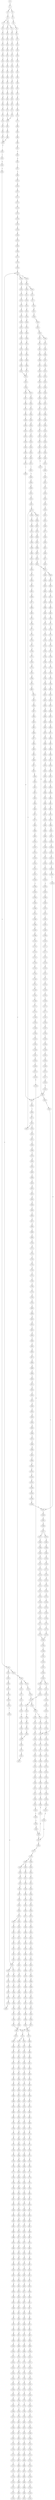 strict digraph  {
	S0 -> S1 [ label = C ];
	S1 -> S2 [ label = T ];
	S1 -> S3 [ label = A ];
	S2 -> S4 [ label = C ];
	S3 -> S5 [ label = C ];
	S4 -> S6 [ label = G ];
	S5 -> S7 [ label = G ];
	S5 -> S8 [ label = C ];
	S6 -> S9 [ label = T ];
	S7 -> S10 [ label = C ];
	S8 -> S11 [ label = C ];
	S8 -> S12 [ label = G ];
	S9 -> S13 [ label = A ];
	S10 -> S14 [ label = T ];
	S11 -> S15 [ label = G ];
	S12 -> S16 [ label = A ];
	S13 -> S17 [ label = C ];
	S14 -> S18 [ label = C ];
	S15 -> S19 [ label = C ];
	S16 -> S20 [ label = T ];
	S17 -> S21 [ label = G ];
	S18 -> S22 [ label = C ];
	S19 -> S23 [ label = C ];
	S20 -> S24 [ label = C ];
	S21 -> S25 [ label = G ];
	S22 -> S26 [ label = G ];
	S23 -> S27 [ label = G ];
	S24 -> S28 [ label = G ];
	S25 -> S29 [ label = C ];
	S26 -> S30 [ label = G ];
	S27 -> S31 [ label = G ];
	S28 -> S32 [ label = G ];
	S29 -> S33 [ label = T ];
	S30 -> S34 [ label = T ];
	S31 -> S35 [ label = T ];
	S32 -> S36 [ label = T ];
	S33 -> S37 [ label = A ];
	S34 -> S38 [ label = T ];
	S35 -> S39 [ label = C ];
	S36 -> S40 [ label = T ];
	S37 -> S41 [ label = C ];
	S38 -> S42 [ label = G ];
	S39 -> S43 [ label = C ];
	S40 -> S44 [ label = C ];
	S41 -> S45 [ label = T ];
	S42 -> S46 [ label = C ];
	S43 -> S47 [ label = C ];
	S44 -> S48 [ label = C ];
	S45 -> S49 [ label = G ];
	S46 -> S50 [ label = A ];
	S47 -> S51 [ label = A ];
	S48 -> S52 [ label = A ];
	S49 -> S53 [ label = G ];
	S50 -> S54 [ label = C ];
	S51 -> S55 [ label = G ];
	S52 -> S56 [ label = G ];
	S53 -> S57 [ label = T ];
	S54 -> S58 [ label = T ];
	S55 -> S59 [ label = T ];
	S56 -> S60 [ label = T ];
	S57 -> S61 [ label = G ];
	S58 -> S62 [ label = G ];
	S59 -> S63 [ label = G ];
	S60 -> S64 [ label = G ];
	S61 -> S65 [ label = C ];
	S62 -> S66 [ label = G ];
	S63 -> S67 [ label = G ];
	S64 -> S68 [ label = G ];
	S65 -> S69 [ label = T ];
	S66 -> S70 [ label = T ];
	S67 -> S71 [ label = T ];
	S68 -> S72 [ label = T ];
	S69 -> S73 [ label = A ];
	S70 -> S74 [ label = C ];
	S71 -> S75 [ label = C ];
	S72 -> S76 [ label = C ];
	S73 -> S77 [ label = C ];
	S74 -> S78 [ label = G ];
	S75 -> S79 [ label = G ];
	S76 -> S79 [ label = G ];
	S77 -> S80 [ label = T ];
	S78 -> S81 [ label = T ];
	S79 -> S82 [ label = T ];
	S80 -> S83 [ label = G ];
	S81 -> S84 [ label = C ];
	S82 -> S85 [ label = C ];
	S83 -> S86 [ label = T ];
	S84 -> S87 [ label = C ];
	S85 -> S88 [ label = C ];
	S86 -> S89 [ label = A ];
	S87 -> S90 [ label = G ];
	S88 -> S90 [ label = G ];
	S89 -> S91 [ label = A ];
	S90 -> S92 [ label = T ];
	S91 -> S93 [ label = C ];
	S92 -> S94 [ label = C ];
	S93 -> S95 [ label = A ];
	S94 -> S96 [ label = A ];
	S95 -> S97 [ label = C ];
	S96 -> S98 [ label = C ];
	S97 -> S99 [ label = A ];
	S98 -> S100 [ label = C ];
	S99 -> S101 [ label = C ];
	S100 -> S102 [ label = C ];
	S100 -> S103 [ label = G ];
	S101 -> S104 [ label = G ];
	S102 -> S105 [ label = T ];
	S103 -> S106 [ label = A ];
	S104 -> S107 [ label = C ];
	S105 -> S108 [ label = G ];
	S106 -> S109 [ label = A ];
	S106 -> S110 [ label = G ];
	S107 -> S111 [ label = T ];
	S108 -> S112 [ label = T ];
	S109 -> S113 [ label = T ];
	S110 -> S114 [ label = T ];
	S111 -> S115 [ label = C ];
	S112 -> S116 [ label = C ];
	S113 -> S117 [ label = C ];
	S114 -> S118 [ label = C ];
	S115 -> S119 [ label = C ];
	S116 -> S120 [ label = C ];
	S117 -> S121 [ label = C ];
	S118 -> S122 [ label = C ];
	S119 -> S123 [ label = T ];
	S120 -> S124 [ label = T ];
	S121 -> S125 [ label = T ];
	S122 -> S126 [ label = A ];
	S122 -> S127 [ label = T ];
	S123 -> S128 [ label = A ];
	S124 -> S129 [ label = T ];
	S125 -> S130 [ label = C ];
	S126 -> S131 [ label = G ];
	S127 -> S132 [ label = C ];
	S128 -> S133 [ label = G ];
	S129 -> S134 [ label = G ];
	S130 -> S135 [ label = G ];
	S131 -> S136 [ label = T ];
	S131 -> S137 [ label = C ];
	S132 -> S138 [ label = G ];
	S133 -> S139 [ label = A ];
	S134 -> S140 [ label = A ];
	S134 -> S141 [ label = T ];
	S135 -> S142 [ label = A ];
	S136 -> S143 [ label = A ];
	S137 -> S144 [ label = T ];
	S138 -> S145 [ label = A ];
	S139 -> S146 [ label = A ];
	S140 -> S147 [ label = A ];
	S141 -> S148 [ label = A ];
	S142 -> S149 [ label = A ];
	S143 -> S150 [ label = G ];
	S144 -> S151 [ label = T ];
	S145 -> S152 [ label = A ];
	S146 -> S153 [ label = C ];
	S147 -> S154 [ label = C ];
	S148 -> S155 [ label = G ];
	S149 -> S156 [ label = C ];
	S150 -> S157 [ label = G ];
	S151 -> S158 [ label = C ];
	S152 -> S159 [ label = C ];
	S153 -> S160 [ label = T ];
	S154 -> S161 [ label = T ];
	S155 -> S162 [ label = G ];
	S156 -> S163 [ label = T ];
	S157 -> S164 [ label = G ];
	S158 -> S165 [ label = A ];
	S159 -> S163 [ label = T ];
	S160 -> S166 [ label = T ];
	S161 -> S167 [ label = T ];
	S162 -> S168 [ label = A ];
	S163 -> S169 [ label = T ];
	S164 -> S170 [ label = T ];
	S165 -> S171 [ label = C ];
	S166 -> S172 [ label = C ];
	S167 -> S173 [ label = C ];
	S168 -> S174 [ label = G ];
	S169 -> S175 [ label = C ];
	S170 -> S176 [ label = C ];
	S171 -> S177 [ label = G ];
	S172 -> S178 [ label = A ];
	S173 -> S179 [ label = A ];
	S174 -> S180 [ label = A ];
	S175 -> S181 [ label = A ];
	S176 -> S182 [ label = A ];
	S177 -> S183 [ label = C ];
	S178 -> S184 [ label = A ];
	S179 -> S185 [ label = A ];
	S180 -> S186 [ label = G ];
	S181 -> S187 [ label = A ];
	S182 -> S188 [ label = C ];
	S183 -> S189 [ label = C ];
	S184 -> S190 [ label = C ];
	S185 -> S190 [ label = C ];
	S186 -> S191 [ label = G ];
	S187 -> S190 [ label = C ];
	S188 -> S192 [ label = T ];
	S189 -> S193 [ label = C ];
	S190 -> S194 [ label = C ];
	S190 -> S195 [ label = T ];
	S191 -> S196 [ label = T ];
	S192 -> S197 [ label = C ];
	S193 -> S198 [ label = T ];
	S194 -> S199 [ label = G ];
	S195 -> S200 [ label = G ];
	S196 -> S201 [ label = C ];
	S197 -> S202 [ label = G ];
	S198 -> S203 [ label = T ];
	S199 -> S204 [ label = G ];
	S200 -> S205 [ label = G ];
	S200 -> S206 [ label = C ];
	S201 -> S207 [ label = C ];
	S202 -> S208 [ label = C ];
	S203 -> S209 [ label = C ];
	S204 -> S210 [ label = C ];
	S205 -> S211 [ label = C ];
	S206 -> S212 [ label = C ];
	S207 -> S213 [ label = C ];
	S208 -> S214 [ label = T ];
	S209 -> S215 [ label = A ];
	S210 -> S216 [ label = C ];
	S211 -> S217 [ label = C ];
	S212 -> S218 [ label = C ];
	S213 -> S219 [ label = A ];
	S213 -> S220 [ label = G ];
	S214 -> S221 [ label = T ];
	S215 -> S222 [ label = T ];
	S216 -> S223 [ label = C ];
	S217 -> S224 [ label = C ];
	S218 -> S225 [ label = T ];
	S219 -> S226 [ label = G ];
	S220 -> S227 [ label = G ];
	S221 -> S228 [ label = C ];
	S222 -> S229 [ label = C ];
	S223 -> S230 [ label = A ];
	S224 -> S231 [ label = A ];
	S225 -> S232 [ label = A ];
	S226 -> S233 [ label = A ];
	S227 -> S234 [ label = A ];
	S228 -> S235 [ label = A ];
	S229 -> S236 [ label = C ];
	S230 -> S237 [ label = G ];
	S231 -> S238 [ label = G ];
	S232 -> S239 [ label = G ];
	S233 -> S240 [ label = G ];
	S234 -> S241 [ label = G ];
	S235 -> S242 [ label = T ];
	S236 -> S243 [ label = A ];
	S237 -> S244 [ label = T ];
	S238 -> S245 [ label = G ];
	S239 -> S246 [ label = G ];
	S240 -> S247 [ label = C ];
	S241 -> S248 [ label = G ];
	S242 -> S249 [ label = C ];
	S243 -> S250 [ label = G ];
	S244 -> S251 [ label = T ];
	S245 -> S252 [ label = T ];
	S246 -> S253 [ label = T ];
	S247 -> S254 [ label = C ];
	S248 -> S255 [ label = C ];
	S249 -> S256 [ label = C ];
	S250 -> S257 [ label = A ];
	S251 -> S258 [ label = G ];
	S252 -> S259 [ label = G ];
	S253 -> S260 [ label = G ];
	S254 -> S261 [ label = A ];
	S255 -> S262 [ label = G ];
	S256 -> S263 [ label = A ];
	S257 -> S264 [ label = A ];
	S258 -> S265 [ label = T ];
	S259 -> S266 [ label = C ];
	S259 -> S267 [ label = G ];
	S260 -> S268 [ label = T ];
	S261 -> S269 [ label = C ];
	S262 -> S270 [ label = T ];
	S263 -> S250 [ label = G ];
	S264 -> S271 [ label = C ];
	S265 -> S272 [ label = G ];
	S266 -> S273 [ label = G ];
	S267 -> S274 [ label = G ];
	S268 -> S275 [ label = G ];
	S269 -> S276 [ label = G ];
	S270 -> S277 [ label = G ];
	S271 -> S278 [ label = C ];
	S272 -> S279 [ label = C ];
	S273 -> S280 [ label = C ];
	S274 -> S281 [ label = C ];
	S275 -> S282 [ label = C ];
	S276 -> S283 [ label = G ];
	S277 -> S284 [ label = G ];
	S278 -> S285 [ label = A ];
	S278 -> S286 [ label = G ];
	S279 -> S287 [ label = G ];
	S280 -> S288 [ label = G ];
	S281 -> S289 [ label = T ];
	S282 -> S290 [ label = G ];
	S283 -> S291 [ label = T ];
	S284 -> S292 [ label = T ];
	S285 -> S293 [ label = G ];
	S285 -> S294 [ label = C ];
	S286 -> S295 [ label = G ];
	S287 -> S296 [ label = T ];
	S288 -> S297 [ label = T ];
	S289 -> S298 [ label = T ];
	S290 -> S299 [ label = T ];
	S291 -> S300 [ label = T ];
	S292 -> S301 [ label = A ];
	S293 -> S302 [ label = A ];
	S294 -> S303 [ label = C ];
	S295 -> S304 [ label = A ];
	S296 -> S305 [ label = C ];
	S297 -> S306 [ label = C ];
	S298 -> S307 [ label = C ];
	S299 -> S308 [ label = C ];
	S300 -> S309 [ label = A ];
	S301 -> S310 [ label = T ];
	S302 -> S311 [ label = C ];
	S303 -> S312 [ label = A ];
	S304 -> S313 [ label = C ];
	S305 -> S314 [ label = G ];
	S306 -> S315 [ label = G ];
	S307 -> S316 [ label = G ];
	S308 -> S317 [ label = G ];
	S309 -> S318 [ label = C ];
	S310 -> S319 [ label = G ];
	S311 -> S320 [ label = T ];
	S312 -> S321 [ label = C ];
	S313 -> S322 [ label = G ];
	S314 -> S323 [ label = A ];
	S315 -> S324 [ label = T ];
	S316 -> S325 [ label = A ];
	S317 -> S323 [ label = A ];
	S318 -> S326 [ label = T ];
	S319 -> S327 [ label = A ];
	S320 -> S328 [ label = C ];
	S321 -> S329 [ label = C ];
	S322 -> S330 [ label = C ];
	S323 -> S331 [ label = A ];
	S324 -> S332 [ label = G ];
	S325 -> S333 [ label = A ];
	S326 -> S334 [ label = G ];
	S327 -> S335 [ label = G ];
	S328 -> S336 [ label = C ];
	S329 -> S337 [ label = C ];
	S330 -> S338 [ label = C ];
	S331 -> S339 [ label = C ];
	S332 -> S340 [ label = C ];
	S333 -> S341 [ label = C ];
	S334 -> S342 [ label = C ];
	S335 -> S343 [ label = C ];
	S336 -> S344 [ label = C ];
	S337 -> S345 [ label = C ];
	S338 -> S346 [ label = C ];
	S339 -> S347 [ label = C ];
	S339 -> S348 [ label = A ];
	S340 -> S349 [ label = A ];
	S341 -> S350 [ label = A ];
	S342 -> S351 [ label = A ];
	S343 -> S352 [ label = G ];
	S344 -> S353 [ label = A ];
	S345 -> S354 [ label = T ];
	S346 -> S355 [ label = A ];
	S347 -> S356 [ label = T ];
	S348 -> S357 [ label = C ];
	S349 -> S358 [ label = T ];
	S350 -> S359 [ label = C ];
	S351 -> S360 [ label = G ];
	S352 -> S361 [ label = G ];
	S353 -> S362 [ label = T ];
	S354 -> S363 [ label = T ];
	S355 -> S364 [ label = T ];
	S356 -> S365 [ label = T ];
	S357 -> S366 [ label = C ];
	S358 -> S367 [ label = C ];
	S359 -> S368 [ label = G ];
	S360 -> S369 [ label = A ];
	S361 -> S370 [ label = T ];
	S362 -> S371 [ label = C ];
	S363 -> S372 [ label = C ];
	S364 -> S373 [ label = C ];
	S365 -> S374 [ label = C ];
	S366 -> S375 [ label = C ];
	S367 -> S376 [ label = C ];
	S368 -> S377 [ label = C ];
	S369 -> S378 [ label = C ];
	S370 -> S379 [ label = C ];
	S371 -> S380 [ label = T ];
	S372 -> S381 [ label = C ];
	S372 -> S382 [ label = G ];
	S373 -> S383 [ label = G ];
	S374 -> S384 [ label = G ];
	S375 -> S385 [ label = G ];
	S376 -> S386 [ label = G ];
	S377 -> S387 [ label = G ];
	S378 -> S388 [ label = G ];
	S379 -> S389 [ label = G ];
	S380 -> S390 [ label = G ];
	S381 -> S391 [ label = T ];
	S382 -> S392 [ label = A ];
	S383 -> S393 [ label = T ];
	S384 -> S394 [ label = T ];
	S385 -> S395 [ label = T ];
	S386 -> S396 [ label = C ];
	S387 -> S397 [ label = C ];
	S388 -> S398 [ label = G ];
	S389 -> S399 [ label = C ];
	S390 -> S400 [ label = C ];
	S391 -> S401 [ label = G ];
	S392 -> S402 [ label = T ];
	S393 -> S403 [ label = C ];
	S394 -> S404 [ label = A ];
	S395 -> S405 [ label = A ];
	S396 -> S406 [ label = A ];
	S397 -> S407 [ label = A ];
	S398 -> S408 [ label = A ];
	S399 -> S409 [ label = A ];
	S400 -> S410 [ label = C ];
	S401 -> S411 [ label = T ];
	S402 -> S412 [ label = C ];
	S403 -> S413 [ label = C ];
	S404 -> S414 [ label = C ];
	S405 -> S415 [ label = C ];
	S406 -> S416 [ label = C ];
	S407 -> S417 [ label = C ];
	S408 -> S418 [ label = C ];
	S409 -> S419 [ label = C ];
	S410 -> S420 [ label = A ];
	S411 -> S421 [ label = C ];
	S412 -> S422 [ label = G ];
	S413 -> S423 [ label = T ];
	S414 -> S424 [ label = T ];
	S415 -> S425 [ label = G ];
	S416 -> S426 [ label = G ];
	S417 -> S427 [ label = G ];
	S418 -> S428 [ label = A ];
	S419 -> S429 [ label = G ];
	S420 -> S430 [ label = G ];
	S421 -> S431 [ label = C ];
	S422 -> S432 [ label = T ];
	S423 -> S433 [ label = C ];
	S424 -> S434 [ label = T ];
	S425 -> S435 [ label = T ];
	S426 -> S436 [ label = T ];
	S427 -> S437 [ label = T ];
	S428 -> S438 [ label = C ];
	S429 -> S439 [ label = C ];
	S430 -> S440 [ label = T ];
	S431 -> S441 [ label = T ];
	S432 -> S442 [ label = T ];
	S433 -> S443 [ label = T ];
	S434 -> S444 [ label = C ];
	S435 -> S445 [ label = C ];
	S436 -> S446 [ label = C ];
	S437 -> S447 [ label = C ];
	S438 -> S448 [ label = A ];
	S439 -> S449 [ label = G ];
	S440 -> S450 [ label = C ];
	S441 -> S451 [ label = T ];
	S442 -> S452 [ label = T ];
	S443 -> S453 [ label = T ];
	S444 -> S454 [ label = A ];
	S445 -> S455 [ label = C ];
	S446 -> S456 [ label = G ];
	S447 -> S457 [ label = C ];
	S448 -> S458 [ label = C ];
	S449 -> S459 [ label = C ];
	S450 -> S460 [ label = G ];
	S451 -> S134 [ label = G ];
	S452 -> S461 [ label = G ];
	S453 -> S462 [ label = C ];
	S454 -> S463 [ label = A ];
	S455 -> S464 [ label = A ];
	S456 -> S465 [ label = A ];
	S457 -> S466 [ label = A ];
	S458 -> S467 [ label = C ];
	S459 -> S468 [ label = G ];
	S460 -> S469 [ label = T ];
	S461 -> S470 [ label = T ];
	S462 -> S471 [ label = T ];
	S463 -> S472 [ label = G ];
	S464 -> S473 [ label = G ];
	S465 -> S474 [ label = G ];
	S466 -> S475 [ label = G ];
	S467 -> S476 [ label = T ];
	S468 -> S477 [ label = G ];
	S469 -> S478 [ label = A ];
	S470 -> S479 [ label = A ];
	S471 -> S480 [ label = C ];
	S472 -> S481 [ label = C ];
	S473 -> S482 [ label = C ];
	S474 -> S483 [ label = C ];
	S475 -> S484 [ label = C ];
	S476 -> S485 [ label = C ];
	S477 -> S486 [ label = C ];
	S478 -> S487 [ label = A ];
	S479 -> S488 [ label = G ];
	S480 -> S489 [ label = G ];
	S481 -> S490 [ label = G ];
	S482 -> S491 [ label = G ];
	S483 -> S492 [ label = G ];
	S484 -> S493 [ label = T ];
	S484 -> S491 [ label = G ];
	S485 -> S494 [ label = T ];
	S486 -> S495 [ label = T ];
	S487 -> S496 [ label = G ];
	S488 -> S497 [ label = G ];
	S489 -> S498 [ label = G ];
	S490 -> S499 [ label = A ];
	S491 -> S500 [ label = A ];
	S492 -> S501 [ label = A ];
	S493 -> S502 [ label = T ];
	S494 -> S503 [ label = A ];
	S495 -> S504 [ label = G ];
	S496 -> S505 [ label = A ];
	S497 -> S506 [ label = A ];
	S498 -> S507 [ label = A ];
	S499 -> S508 [ label = G ];
	S500 -> S509 [ label = G ];
	S501 -> S510 [ label = G ];
	S502 -> S158 [ label = C ];
	S503 -> S511 [ label = G ];
	S504 -> S512 [ label = G ];
	S505 -> S513 [ label = C ];
	S506 -> S514 [ label = A ];
	S507 -> S515 [ label = G ];
	S508 -> S516 [ label = T ];
	S509 -> S517 [ label = T ];
	S510 -> S518 [ label = T ];
	S511 -> S519 [ label = A ];
	S512 -> S520 [ label = A ];
	S513 -> S521 [ label = G ];
	S514 -> S522 [ label = A ];
	S515 -> S523 [ label = A ];
	S516 -> S524 [ label = C ];
	S517 -> S525 [ label = C ];
	S518 -> S526 [ label = C ];
	S519 -> S527 [ label = A ];
	S520 -> S528 [ label = A ];
	S521 -> S529 [ label = G ];
	S522 -> S530 [ label = G ];
	S523 -> S531 [ label = G ];
	S524 -> S532 [ label = C ];
	S525 -> S533 [ label = C ];
	S525 -> S534 [ label = T ];
	S526 -> S535 [ label = G ];
	S527 -> S536 [ label = C ];
	S528 -> S537 [ label = T ];
	S529 -> S538 [ label = C ];
	S530 -> S539 [ label = G ];
	S531 -> S540 [ label = G ];
	S532 -> S541 [ label = C ];
	S533 -> S541 [ label = C ];
	S534 -> S542 [ label = C ];
	S535 -> S543 [ label = A ];
	S536 -> S544 [ label = G ];
	S537 -> S545 [ label = G ];
	S538 -> S546 [ label = T ];
	S539 -> S547 [ label = T ];
	S540 -> S548 [ label = T ];
	S541 -> S549 [ label = T ];
	S541 -> S550 [ label = G ];
	S542 -> S551 [ label = G ];
	S543 -> S552 [ label = A ];
	S544 -> S553 [ label = A ];
	S545 -> S554 [ label = G ];
	S546 -> S555 [ label = C ];
	S547 -> S556 [ label = C ];
	S548 -> S557 [ label = C ];
	S549 -> S558 [ label = C ];
	S550 -> S559 [ label = C ];
	S551 -> S560 [ label = T ];
	S552 -> S561 [ label = C ];
	S553 -> S562 [ label = G ];
	S554 -> S563 [ label = G ];
	S555 -> S564 [ label = T ];
	S556 -> S565 [ label = C ];
	S557 -> S207 [ label = C ];
	S558 -> S566 [ label = C ];
	S559 -> S567 [ label = C ];
	S560 -> S568 [ label = C ];
	S561 -> S569 [ label = C ];
	S562 -> S570 [ label = G ];
	S563 -> S571 [ label = G ];
	S564 -> S572 [ label = C ];
	S565 -> S573 [ label = C ];
	S566 -> S574 [ label = G ];
	S567 -> S575 [ label = T ];
	S568 -> S576 [ label = T ];
	S569 -> S577 [ label = T ];
	S570 -> S578 [ label = T ];
	S571 -> S579 [ label = T ];
	S572 -> S580 [ label = G ];
	S573 -> S581 [ label = G ];
	S574 -> S582 [ label = G ];
	S575 -> S583 [ label = G ];
	S576 -> S584 [ label = G ];
	S577 -> S585 [ label = G ];
	S578 -> S586 [ label = G ];
	S579 -> S587 [ label = C ];
	S580 -> S588 [ label = A ];
	S581 -> S589 [ label = A ];
	S582 -> S590 [ label = T ];
	S583 -> S591 [ label = T ];
	S584 -> S592 [ label = T ];
	S585 -> S593 [ label = T ];
	S586 -> S594 [ label = T ];
	S587 -> S595 [ label = C ];
	S588 -> S596 [ label = A ];
	S589 -> S597 [ label = A ];
	S590 -> S598 [ label = C ];
	S591 -> S599 [ label = C ];
	S592 -> S600 [ label = T ];
	S593 -> S601 [ label = C ];
	S594 -> S602 [ label = C ];
	S595 -> S603 [ label = G ];
	S596 -> S604 [ label = G ];
	S597 -> S605 [ label = G ];
	S598 -> S606 [ label = T ];
	S599 -> S607 [ label = G ];
	S600 -> S608 [ label = C ];
	S601 -> S609 [ label = G ];
	S602 -> S610 [ label = C ];
	S603 -> S611 [ label = C ];
	S604 -> S612 [ label = T ];
	S605 -> S613 [ label = T ];
	S606 -> S614 [ label = G ];
	S607 -> S615 [ label = C ];
	S608 -> S616 [ label = C ];
	S609 -> S617 [ label = C ];
	S610 -> S618 [ label = C ];
	S611 -> S619 [ label = C ];
	S612 -> S620 [ label = C ];
	S613 -> S621 [ label = C ];
	S614 -> S622 [ label = G ];
	S615 -> S623 [ label = G ];
	S616 -> S624 [ label = G ];
	S617 -> S625 [ label = G ];
	S618 -> S626 [ label = T ];
	S619 -> S627 [ label = G ];
	S620 -> S628 [ label = G ];
	S621 -> S629 [ label = G ];
	S622 -> S630 [ label = A ];
	S623 -> S631 [ label = C ];
	S624 -> S632 [ label = T ];
	S625 -> S631 [ label = C ];
	S626 -> S633 [ label = G ];
	S627 -> S634 [ label = G ];
	S628 -> S635 [ label = C ];
	S629 -> S636 [ label = A ];
	S630 -> S637 [ label = G ];
	S631 -> S638 [ label = G ];
	S631 -> S639 [ label = A ];
	S632 -> S640 [ label = G ];
	S633 -> S641 [ label = T ];
	S634 -> S642 [ label = A ];
	S635 -> S643 [ label = G ];
	S636 -> S644 [ label = G ];
	S637 -> S645 [ label = G ];
	S638 -> S646 [ label = A ];
	S639 -> S647 [ label = A ];
	S640 -> S648 [ label = G ];
	S641 -> S649 [ label = C ];
	S642 -> S650 [ label = A ];
	S643 -> S651 [ label = G ];
	S644 -> S652 [ label = G ];
	S645 -> S653 [ label = G ];
	S646 -> S654 [ label = G ];
	S647 -> S655 [ label = C ];
	S648 -> S656 [ label = C ];
	S649 -> S657 [ label = C ];
	S650 -> S658 [ label = C ];
	S651 -> S659 [ label = C ];
	S652 -> S660 [ label = T ];
	S653 -> S661 [ label = T ];
	S654 -> S662 [ label = C ];
	S655 -> S663 [ label = C ];
	S656 -> S664 [ label = C ];
	S657 -> S665 [ label = T ];
	S658 -> S666 [ label = T ];
	S659 -> S667 [ label = T ];
	S660 -> S668 [ label = A ];
	S661 -> S669 [ label = G ];
	S662 -> S670 [ label = A ];
	S663 -> S671 [ label = C ];
	S664 -> S672 [ label = C ];
	S665 -> S673 [ label = A ];
	S666 -> S674 [ label = G ];
	S667 -> S675 [ label = A ];
	S668 -> S676 [ label = T ];
	S669 -> S677 [ label = T ];
	S670 -> S678 [ label = G ];
	S671 -> S679 [ label = G ];
	S672 -> S680 [ label = G ];
	S673 -> S681 [ label = C ];
	S674 -> S682 [ label = C ];
	S675 -> S683 [ label = T ];
	S676 -> S684 [ label = A ];
	S677 -> S685 [ label = T ];
	S678 -> S686 [ label = T ];
	S679 -> S687 [ label = T ];
	S680 -> S688 [ label = T ];
	S681 -> S689 [ label = T ];
	S682 -> S690 [ label = A ];
	S683 -> S691 [ label = A ];
	S684 -> S692 [ label = A ];
	S685 -> S693 [ label = C ];
	S686 -> S694 [ label = G ];
	S687 -> S695 [ label = A ];
	S688 -> S696 [ label = C ];
	S689 -> S697 [ label = A ];
	S690 -> S698 [ label = A ];
	S691 -> S699 [ label = G ];
	S692 -> S700 [ label = G ];
	S693 -> S701 [ label = C ];
	S694 -> S702 [ label = C ];
	S695 -> S703 [ label = C ];
	S696 -> S704 [ label = C ];
	S697 -> S705 [ label = C ];
	S698 -> S706 [ label = C ];
	S699 -> S707 [ label = T ];
	S700 -> S708 [ label = T ];
	S701 -> S709 [ label = A ];
	S702 -> S710 [ label = A ];
	S703 -> S711 [ label = A ];
	S704 -> S712 [ label = A ];
	S705 -> S713 [ label = C ];
	S706 -> S714 [ label = C ];
	S707 -> S715 [ label = A ];
	S708 -> S716 [ label = C ];
	S709 -> S717 [ label = G ];
	S710 -> S718 [ label = A ];
	S711 -> S719 [ label = G ];
	S712 -> S720 [ label = G ];
	S713 -> S721 [ label = A ];
	S714 -> S722 [ label = A ];
	S715 -> S723 [ label = G ];
	S716 -> S724 [ label = G ];
	S717 -> S725 [ label = C ];
	S718 -> S726 [ label = C ];
	S719 -> S727 [ label = C ];
	S720 -> S728 [ label = T ];
	S721 -> S729 [ label = G ];
	S722 -> S730 [ label = G ];
	S723 -> S731 [ label = C ];
	S724 -> S732 [ label = T ];
	S725 -> S733 [ label = A ];
	S726 -> S734 [ label = A ];
	S727 -> S735 [ label = A ];
	S728 -> S736 [ label = A ];
	S729 -> S737 [ label = G ];
	S730 -> S738 [ label = A ];
	S731 -> S739 [ label = C ];
	S732 -> S740 [ label = G ];
	S733 -> S741 [ label = G ];
	S734 -> S742 [ label = G ];
	S735 -> S743 [ label = G ];
	S736 -> S744 [ label = G ];
	S737 -> S745 [ label = A ];
	S738 -> S746 [ label = A ];
	S739 -> S747 [ label = G ];
	S740 -> S748 [ label = G ];
	S741 -> S749 [ label = A ];
	S742 -> S750 [ label = C ];
	S743 -> S751 [ label = G ];
	S744 -> S752 [ label = C ];
	S745 -> S753 [ label = G ];
	S746 -> S754 [ label = C ];
	S747 -> S755 [ label = A ];
	S748 -> S756 [ label = T ];
	S749 -> S757 [ label = T ];
	S750 -> S758 [ label = T ];
	S751 -> S759 [ label = T ];
	S752 -> S760 [ label = T ];
	S753 -> S761 [ label = A ];
	S754 -> S762 [ label = A ];
	S755 -> S763 [ label = A ];
	S756 -> S764 [ label = A ];
	S757 -> S765 [ label = A ];
	S758 -> S766 [ label = A ];
	S759 -> S767 [ label = G ];
	S760 -> S768 [ label = C ];
	S761 -> S769 [ label = G ];
	S762 -> S770 [ label = G ];
	S763 -> S771 [ label = A ];
	S764 -> S772 [ label = C ];
	S765 -> S773 [ label = A ];
	S766 -> S774 [ label = C ];
	S767 -> S775 [ label = C ];
	S768 -> S776 [ label = C ];
	S769 -> S777 [ label = T ];
	S770 -> S778 [ label = C ];
	S771 -> S779 [ label = C ];
	S772 -> S780 [ label = C ];
	S773 -> S781 [ label = A ];
	S774 -> S782 [ label = G ];
	S775 -> S783 [ label = A ];
	S776 -> S784 [ label = A ];
	S777 -> S785 [ label = C ];
	S778 -> S786 [ label = C ];
	S779 -> S787 [ label = C ];
	S780 -> S788 [ label = G ];
	S781 -> S789 [ label = A ];
	S782 -> S790 [ label = A ];
	S783 -> S791 [ label = C ];
	S784 -> S792 [ label = C ];
	S785 -> S793 [ label = A ];
	S786 -> S794 [ label = G ];
	S787 -> S795 [ label = C ];
	S788 -> S796 [ label = G ];
	S789 -> S797 [ label = A ];
	S790 -> S798 [ label = G ];
	S791 -> S799 [ label = G ];
	S792 -> S800 [ label = C ];
	S793 -> S801 [ label = G ];
	S794 -> S802 [ label = T ];
	S795 -> S803 [ label = C ];
	S796 -> S804 [ label = T ];
	S797 -> S805 [ label = C ];
	S798 -> S806 [ label = A ];
	S799 -> S807 [ label = C ];
	S800 -> S808 [ label = G ];
	S801 -> S809 [ label = G ];
	S802 -> S810 [ label = C ];
	S803 -> S811 [ label = G ];
	S804 -> S812 [ label = G ];
	S805 -> S813 [ label = T ];
	S806 -> S814 [ label = A ];
	S807 -> S815 [ label = G ];
	S808 -> S816 [ label = G ];
	S809 -> S817 [ label = A ];
	S810 -> S818 [ label = C ];
	S811 -> S819 [ label = A ];
	S812 -> S820 [ label = G ];
	S813 -> S821 [ label = T ];
	S814 -> S822 [ label = C ];
	S815 -> S823 [ label = G ];
	S816 -> S824 [ label = A ];
	S817 -> S825 [ label = C ];
	S818 -> S826 [ label = T ];
	S819 -> S827 [ label = C ];
	S820 -> S828 [ label = T ];
	S821 -> S829 [ label = T ];
	S822 -> S830 [ label = T ];
	S823 -> S831 [ label = T ];
	S824 -> S832 [ label = C ];
	S825 -> S833 [ label = C ];
	S826 -> S834 [ label = C ];
	S827 -> S835 [ label = T ];
	S828 -> S836 [ label = T ];
	S829 -> S837 [ label = G ];
	S830 -> S838 [ label = G ];
	S831 -> S839 [ label = G ];
	S832 -> S840 [ label = G ];
	S833 -> S841 [ label = A ];
	S834 -> S842 [ label = T ];
	S835 -> S843 [ label = A ];
	S836 -> S844 [ label = A ];
	S837 -> S845 [ label = C ];
	S838 -> S846 [ label = G ];
	S839 -> S847 [ label = C ];
	S840 -> S848 [ label = T ];
	S841 -> S849 [ label = G ];
	S842 -> S850 [ label = G ];
	S843 -> S851 [ label = G ];
	S844 -> S852 [ label = G ];
	S845 -> S853 [ label = C ];
	S846 -> S854 [ label = C ];
	S847 -> S855 [ label = C ];
	S848 -> S856 [ label = C ];
	S849 -> S857 [ label = T ];
	S850 -> S858 [ label = T ];
	S851 -> S859 [ label = A ];
	S852 -> S860 [ label = A ];
	S853 -> S861 [ label = G ];
	S854 -> S862 [ label = G ];
	S855 -> S863 [ label = G ];
	S856 -> S864 [ label = G ];
	S857 -> S865 [ label = C ];
	S858 -> S866 [ label = C ];
	S859 -> S867 [ label = A ];
	S860 -> S868 [ label = A ];
	S861 -> S869 [ label = T ];
	S862 -> S870 [ label = C ];
	S863 -> S871 [ label = C ];
	S864 -> S872 [ label = T ];
	S865 -> S873 [ label = T ];
	S866 -> S874 [ label = G ];
	S867 -> S875 [ label = T ];
	S868 -> S876 [ label = G ];
	S869 -> S877 [ label = A ];
	S870 -> S878 [ label = A ];
	S871 -> S879 [ label = A ];
	S872 -> S880 [ label = G ];
	S873 -> S881 [ label = C ];
	S874 -> S882 [ label = T ];
	S875 -> S883 [ label = C ];
	S876 -> S884 [ label = G ];
	S877 -> S885 [ label = G ];
	S878 -> S886 [ label = G ];
	S879 -> S887 [ label = A ];
	S880 -> S888 [ label = A ];
	S881 -> S889 [ label = T ];
	S882 -> S890 [ label = G ];
	S883 -> S891 [ label = G ];
	S884 -> S892 [ label = G ];
	S885 -> S893 [ label = C ];
	S886 -> S894 [ label = C ];
	S887 -> S895 [ label = C ];
	S888 -> S896 [ label = C ];
	S889 -> S897 [ label = G ];
	S890 -> S898 [ label = G ];
	S891 -> S899 [ label = G ];
	S892 -> S900 [ label = G ];
	S893 -> S901 [ label = C ];
	S894 -> S902 [ label = G ];
	S895 -> S903 [ label = C ];
	S896 -> S904 [ label = C ];
	S897 -> S905 [ label = T ];
	S898 -> S906 [ label = T ];
	S899 -> S907 [ label = G ];
	S900 -> S908 [ label = G ];
	S901 -> S909 [ label = G ];
	S902 -> S910 [ label = G ];
	S903 -> S911 [ label = A ];
	S904 -> S912 [ label = G ];
	S905 -> S913 [ label = A ];
	S906 -> S914 [ label = A ];
	S907 -> S915 [ label = T ];
	S908 -> S916 [ label = T ];
	S909 -> S917 [ label = G ];
	S910 -> S918 [ label = G ];
	S911 -> S919 [ label = G ];
	S912 -> S920 [ label = G ];
	S915 -> S921 [ label = A ];
	S916 -> S922 [ label = C ];
	S917 -> S923 [ label = T ];
	S918 -> S924 [ label = T ];
	S919 -> S925 [ label = T ];
	S920 -> S926 [ label = T ];
	S921 -> S927 [ label = T ];
	S922 -> S928 [ label = C ];
	S923 -> S929 [ label = G ];
	S924 -> S930 [ label = G ];
	S925 -> S931 [ label = C ];
	S926 -> S932 [ label = C ];
	S927 -> S933 [ label = C ];
	S928 -> S934 [ label = G ];
	S929 -> S935 [ label = A ];
	S930 -> S936 [ label = C ];
	S931 -> S937 [ label = G ];
	S932 -> S938 [ label = G ];
	S933 -> S939 [ label = C ];
	S934 -> S940 [ label = T ];
	S935 -> S941 [ label = C ];
	S936 -> S942 [ label = C ];
	S937 -> S943 [ label = C ];
	S938 -> S944 [ label = C ];
	S939 -> S945 [ label = C ];
	S940 -> S946 [ label = C ];
	S941 -> S947 [ label = G ];
	S942 -> S948 [ label = G ];
	S943 -> S949 [ label = G ];
	S944 -> S950 [ label = G ];
	S945 -> S951 [ label = G ];
	S946 -> S952 [ label = G ];
	S947 -> S953 [ label = T ];
	S948 -> S954 [ label = C ];
	S949 -> S955 [ label = C ];
	S950 -> S956 [ label = T ];
	S951 -> S957 [ label = A ];
	S952 -> S958 [ label = G ];
	S953 -> S959 [ label = G ];
	S954 -> S960 [ label = C ];
	S955 -> S961 [ label = A ];
	S956 -> S962 [ label = A ];
	S957 -> S963 [ label = A ];
	S958 -> S964 [ label = A ];
	S959 -> S965 [ label = G ];
	S960 -> S966 [ label = G ];
	S961 -> S967 [ label = G ];
	S962 -> S968 [ label = G ];
	S963 -> S969 [ label = A ];
	S964 -> S970 [ label = A ];
	S965 -> S971 [ label = G ];
	S966 -> S972 [ label = G ];
	S967 -> S973 [ label = C ];
	S968 -> S974 [ label = C ];
	S969 -> S975 [ label = G ];
	S970 -> S976 [ label = C ];
	S971 -> S977 [ label = T ];
	S972 -> S978 [ label = T ];
	S973 -> S979 [ label = C ];
	S974 -> S980 [ label = C ];
	S975 -> S981 [ label = T ];
	S976 -> S982 [ label = T ];
	S977 -> S983 [ label = A ];
	S978 -> S984 [ label = G ];
	S979 -> S985 [ label = G ];
	S980 -> S986 [ label = G ];
	S981 -> S987 [ label = G ];
	S982 -> S988 [ label = A ];
	S983 -> S989 [ label = C ];
	S984 -> S990 [ label = G ];
	S985 -> S991 [ label = G ];
	S986 -> S992 [ label = C ];
	S987 -> S993 [ label = T ];
	S988 -> S994 [ label = C ];
	S989 -> S995 [ label = T ];
	S990 -> S996 [ label = T ];
	S991 -> S997 [ label = T ];
	S992 -> S998 [ label = T ];
	S993 -> S999 [ label = C ];
	S994 -> S1000 [ label = A ];
	S995 -> S1001 [ label = A ];
	S996 -> S1002 [ label = G ];
	S997 -> S1003 [ label = G ];
	S998 -> S1004 [ label = G ];
	S999 -> S1005 [ label = G ];
	S1000 -> S1006 [ label = A ];
	S1001 -> S1007 [ label = T ];
	S1002 -> S1008 [ label = G ];
	S1003 -> S1009 [ label = G ];
	S1004 -> S1010 [ label = G ];
	S1005 -> S1011 [ label = T ];
	S1006 -> S1012 [ label = C ];
	S1007 -> S1013 [ label = T ];
	S1008 -> S1014 [ label = A ];
	S1009 -> S1015 [ label = A ];
	S1010 -> S1016 [ label = A ];
	S1011 -> S1017 [ label = C ];
	S1012 -> S1018 [ label = G ];
	S1013 -> S1019 [ label = G ];
	S1014 -> S1020 [ label = A ];
	S1015 -> S1021 [ label = A ];
	S1016 -> S1022 [ label = A ];
	S1017 -> S1023 [ label = G ];
	S1018 -> S1024 [ label = A ];
	S1019 -> S1025 [ label = G ];
	S1020 -> S1026 [ label = C ];
	S1021 -> S1027 [ label = G ];
	S1022 -> S1028 [ label = G ];
	S1023 -> S1029 [ label = G ];
	S1024 -> S1030 [ label = A ];
	S1025 -> S1031 [ label = A ];
	S1026 -> S1032 [ label = C ];
	S1027 -> S1033 [ label = A ];
	S1028 -> S1034 [ label = A ];
	S1029 -> S1035 [ label = A ];
	S1030 -> S1036 [ label = A ];
	S1031 -> S1037 [ label = A ];
	S1032 -> S1038 [ label = T ];
	S1033 -> S1039 [ label = A ];
	S1034 -> S1040 [ label = A ];
	S1035 -> S1041 [ label = A ];
	S1036 -> S1042 [ label = A ];
	S1037 -> S1043 [ label = C ];
	S1038 -> S1044 [ label = C ];
	S1039 -> S1045 [ label = C ];
	S1040 -> S1046 [ label = C ];
	S1041 -> S1047 [ label = C ];
	S1042 -> S1048 [ label = C ];
	S1043 -> S1049 [ label = G ];
	S1044 -> S1050 [ label = G ];
	S1045 -> S1051 [ label = G ];
	S1046 -> S1051 [ label = G ];
	S1047 -> S1052 [ label = A ];
	S1048 -> S1053 [ label = A ];
	S1049 -> S1054 [ label = G ];
	S1050 -> S1055 [ label = G ];
	S1051 -> S1056 [ label = G ];
	S1052 -> S1057 [ label = G ];
	S1053 -> S1058 [ label = G ];
	S1054 -> S1059 [ label = T ];
	S1055 -> S1060 [ label = C ];
	S1056 -> S1061 [ label = C ];
	S1057 -> S1062 [ label = G ];
	S1058 -> S1063 [ label = A ];
	S1059 -> S1064 [ label = A ];
	S1060 -> S1065 [ label = A ];
	S1061 -> S1066 [ label = A ];
	S1062 -> S1067 [ label = A ];
	S1063 -> S1068 [ label = A ];
	S1064 -> S1069 [ label = C ];
	S1065 -> S1070 [ label = C ];
	S1066 -> S1071 [ label = C ];
	S1067 -> S1072 [ label = A ];
	S1068 -> S1073 [ label = G ];
	S1069 -> S1074 [ label = G ];
	S1070 -> S1075 [ label = G ];
	S1071 -> S1076 [ label = C ];
	S1071 -> S1077 [ label = T ];
	S1072 -> S1078 [ label = T ];
	S1073 -> S1079 [ label = G ];
	S1074 -> S1080 [ label = A ];
	S1075 -> S1081 [ label = C ];
	S1076 -> S1082 [ label = G ];
	S1077 -> S1083 [ label = G ];
	S1078 -> S1084 [ label = A ];
	S1079 -> S1085 [ label = G ];
	S1080 -> S1086 [ label = A ];
	S1081 -> S1087 [ label = G ];
	S1082 -> S1088 [ label = G ];
	S1083 -> S1089 [ label = G ];
	S1084 -> S1090 [ label = G ];
	S1085 -> S1091 [ label = G ];
	S1086 -> S1092 [ label = G ];
	S1087 -> S1093 [ label = C ];
	S1088 -> S1094 [ label = G ];
	S1089 -> S1095 [ label = G ];
	S1090 -> S1096 [ label = T ];
	S1091 -> S1097 [ label = T ];
	S1092 -> S1098 [ label = A ];
	S1093 -> S1099 [ label = G ];
	S1094 -> S1100 [ label = A ];
	S1095 -> S1101 [ label = A ];
	S1096 -> S1102 [ label = C ];
	S1097 -> S1103 [ label = C ];
	S1098 -> S1104 [ label = A ];
	S1099 -> S1105 [ label = C ];
	S1100 -> S1106 [ label = A ];
	S1101 -> S1107 [ label = A ];
	S1102 -> S1108 [ label = T ];
	S1103 -> S1109 [ label = T ];
	S1104 -> S1110 [ label = G ];
	S1105 -> S1111 [ label = G ];
	S1106 -> S1112 [ label = T ];
	S1107 -> S1113 [ label = C ];
	S1108 -> S1114 [ label = C ];
	S1109 -> S1115 [ label = C ];
	S1110 -> S1116 [ label = T ];
	S1111 -> S1117 [ label = T ];
	S1112 -> S1118 [ label = T ];
	S1113 -> S1119 [ label = T ];
	S1114 -> S1120 [ label = T ];
	S1115 -> S1121 [ label = T ];
	S1116 -> S1122 [ label = G ];
	S1117 -> S1123 [ label = C ];
	S1118 -> S1124 [ label = G ];
	S1119 -> S1125 [ label = G ];
	S1120 -> S1126 [ label = C ];
	S1121 -> S1127 [ label = C ];
	S1122 -> S1128 [ label = T ];
	S1123 -> S1129 [ label = G ];
	S1124 -> S1130 [ label = A ];
	S1125 -> S1131 [ label = G ];
	S1126 -> S1132 [ label = T ];
	S1127 -> S1133 [ label = G ];
	S1128 -> S1134 [ label = C ];
	S1129 -> S1135 [ label = A ];
	S1130 -> S1136 [ label = A ];
	S1131 -> S1137 [ label = A ];
	S1132 -> S1138 [ label = G ];
	S1133 -> S1139 [ label = T ];
	S1134 -> S1140 [ label = C ];
	S1135 -> S1141 [ label = C ];
	S1136 -> S1142 [ label = C ];
	S1137 -> S1143 [ label = C ];
	S1138 -> S1144 [ label = A ];
	S1139 -> S1145 [ label = G ];
	S1140 -> S1146 [ label = T ];
	S1141 -> S1147 [ label = G ];
	S1142 -> S1148 [ label = C ];
	S1143 -> S1149 [ label = C ];
	S1144 -> S1150 [ label = G ];
	S1145 -> S1151 [ label = G ];
	S1146 -> S1152 [ label = G ];
	S1147 -> S1153 [ label = C ];
	S1148 -> S1154 [ label = C ];
	S1149 -> S1155 [ label = C ];
	S1150 -> S1156 [ label = T ];
	S1151 -> S1157 [ label = T ];
	S1152 -> S1158 [ label = G ];
	S1153 -> S1159 [ label = G ];
	S1154 -> S1160 [ label = G ];
	S1155 -> S1161 [ label = G ];
	S1156 -> S1162 [ label = A ];
	S1157 -> S1163 [ label = A ];
	S1158 -> S1164 [ label = C ];
	S1159 -> S1165 [ label = C ];
	S1160 -> S1166 [ label = T ];
	S1161 -> S1167 [ label = T ];
	S1164 -> S1168 [ label = C ];
	S1165 -> S1169 [ label = C ];
	S1166 -> S1170 [ label = C ];
	S1167 -> S1171 [ label = C ];
	S1168 -> S1172 [ label = T ];
	S1169 -> S1173 [ label = T ];
	S1170 -> S1174 [ label = T ];
	S1171 -> S1175 [ label = T ];
	S1172 -> S1176 [ label = G ];
	S1173 -> S1177 [ label = C ];
	S1174 -> S1178 [ label = C ];
	S1175 -> S1179 [ label = C ];
	S1176 -> S1180 [ label = G ];
	S1177 -> S1181 [ label = G ];
	S1178 -> S1182 [ label = G ];
	S1179 -> S1182 [ label = G ];
	S1180 -> S1183 [ label = G ];
	S1181 -> S1184 [ label = G ];
	S1182 -> S1185 [ label = G ];
	S1183 -> S1186 [ label = T ];
	S1184 -> S1187 [ label = G ];
	S1185 -> S1188 [ label = C ];
	S1186 -> S1189 [ label = C ];
	S1187 -> S1190 [ label = C ];
	S1188 -> S1191 [ label = A ];
	S1189 -> S1192 [ label = C ];
	S1190 -> S1193 [ label = T ];
	S1191 -> S1194 [ label = C ];
	S1192 -> S1195 [ label = C ];
	S1193 -> S1196 [ label = C ];
	S1194 -> S1197 [ label = C ];
	S1195 -> S1198 [ label = G ];
	S1196 -> S1199 [ label = A ];
	S1197 -> S1200 [ label = G ];
	S1198 -> S1201 [ label = A ];
	S1199 -> S1202 [ label = C ];
	S1200 -> S1203 [ label = A ];
	S1201 -> S1204 [ label = G ];
	S1202 -> S1205 [ label = G ];
	S1203 -> S1206 [ label = G ];
	S1203 -> S1207 [ label = A ];
	S1204 -> S1208 [ label = T ];
	S1205 -> S1209 [ label = T ];
	S1206 -> S1210 [ label = T ];
	S1207 -> S1211 [ label = T ];
	S1208 -> S1212 [ label = C ];
	S1209 -> S1213 [ label = C ];
	S1210 -> S1214 [ label = C ];
	S1211 -> S1215 [ label = G ];
	S1212 -> S1216 [ label = C ];
	S1213 -> S1217 [ label = C ];
	S1214 -> S122 [ label = C ];
	S1215 -> S1218 [ label = T ];
	S1216 -> S1219 [ label = A ];
	S1217 -> S1220 [ label = A ];
	S1218 -> S1221 [ label = A ];
	S1219 -> S131 [ label = G ];
	S1220 -> S1222 [ label = G ];
	S1221 -> S1223 [ label = G ];
	S1222 -> S484 [ label = C ];
	S1223 -> S1224 [ label = T ];
	S1224 -> S1225 [ label = T ];
	S1225 -> S1226 [ label = T ];
	S1226 -> S1227 [ label = C ];
	S1227 -> S1228 [ label = A ];
	S1228 -> S1229 [ label = C ];
	S1229 -> S1230 [ label = T ];
	S1230 -> S1231 [ label = C ];
	S1231 -> S1232 [ label = C ];
	S1232 -> S1233 [ label = T ];
	S1233 -> S1234 [ label = T ];
	S1234 -> S1235 [ label = T ];
	S1235 -> S1236 [ label = C ];
	S1236 -> S1237 [ label = A ];
	S1237 -> S1238 [ label = T ];
	S1238 -> S1239 [ label = C ];
	S1239 -> S1240 [ label = C ];
	S1240 -> S1241 [ label = A ];
	S1241 -> S1242 [ label = G ];
	S1242 -> S257 [ label = A ];
}
